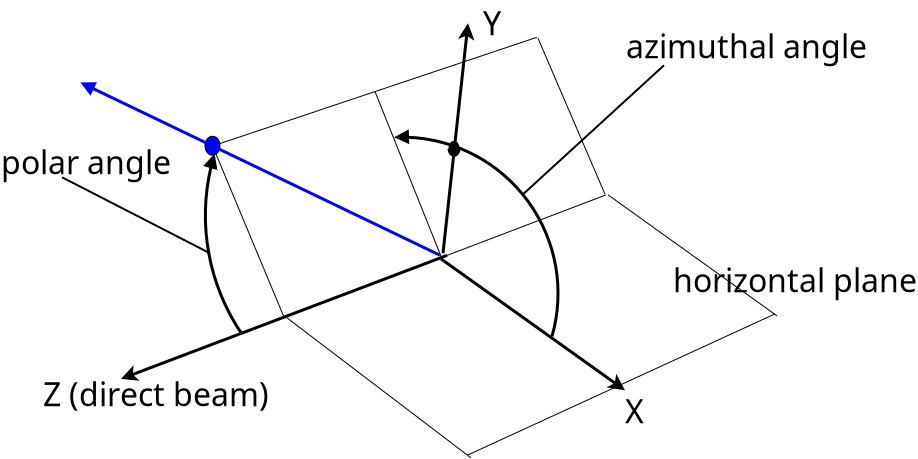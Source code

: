 <?xml version="1.0" encoding="UTF-8"?>
<dia:diagram xmlns:dia="http://www.lysator.liu.se/~alla/dia/">
  <dia:layer name="Background" visible="true">
    <dia:object type="Standard - Line" version="0" id="O0">
      <dia:attribute name="obj_pos">
        <dia:point val="14.1,14.15"/>
      </dia:attribute>
      <dia:attribute name="obj_bb">
        <dia:rectangle val="14.068,8.068;30.032,14.182"/>
      </dia:attribute>
      <dia:attribute name="conn_endpoints">
        <dia:point val="14.1,14.15"/>
        <dia:point val="30,8.1"/>
      </dia:attribute>
      <dia:attribute name="numcp">
        <dia:int val="1"/>
      </dia:attribute>
      <dia:attribute name="line_width">
        <dia:real val="0.05"/>
      </dia:attribute>
    </dia:object>
    <dia:object type="Standard - Line" version="0" id="O1">
      <dia:attribute name="obj_pos">
        <dia:point val="14.05,14.25"/>
      </dia:attribute>
      <dia:attribute name="obj_bb">
        <dia:rectangle val="14.015,14.215;23.285,21.285"/>
      </dia:attribute>
      <dia:attribute name="conn_endpoints">
        <dia:point val="14.05,14.25"/>
        <dia:point val="23.25,21.25"/>
      </dia:attribute>
      <dia:attribute name="numcp">
        <dia:int val="1"/>
      </dia:attribute>
      <dia:attribute name="line_width">
        <dia:real val="0.05"/>
      </dia:attribute>
    </dia:object>
    <dia:object type="Standard - Line" version="0" id="O2">
      <dia:attribute name="obj_pos">
        <dia:point val="30.1,8.1"/>
      </dia:attribute>
      <dia:attribute name="obj_bb">
        <dia:rectangle val="30.065,8.065;38.585,14.185"/>
      </dia:attribute>
      <dia:attribute name="conn_endpoints">
        <dia:point val="30.1,8.1"/>
        <dia:point val="38.55,14.15"/>
      </dia:attribute>
      <dia:attribute name="numcp">
        <dia:int val="1"/>
      </dia:attribute>
      <dia:attribute name="line_width">
        <dia:real val="0.05"/>
      </dia:attribute>
    </dia:object>
    <dia:object type="Standard - Line" version="0" id="O3">
      <dia:attribute name="obj_pos">
        <dia:point val="23.1,21.1"/>
      </dia:attribute>
      <dia:attribute name="obj_bb">
        <dia:rectangle val="23.067,14.017;38.483,21.133"/>
      </dia:attribute>
      <dia:attribute name="conn_endpoints">
        <dia:point val="23.1,21.1"/>
        <dia:point val="38.45,14.05"/>
      </dia:attribute>
      <dia:attribute name="numcp">
        <dia:int val="1"/>
      </dia:attribute>
      <dia:attribute name="line_width">
        <dia:real val="0.05"/>
      </dia:attribute>
    </dia:object>
    <dia:object type="Standard - Line" version="0" id="O4">
      <dia:attribute name="obj_pos">
        <dia:point val="22.05,11.125"/>
      </dia:attribute>
      <dia:attribute name="obj_bb">
        <dia:rectangle val="5.503,11.028;22.147,17.794"/>
      </dia:attribute>
      <dia:attribute name="conn_endpoints">
        <dia:point val="22.05,11.125"/>
        <dia:point val="5.75,17.3"/>
      </dia:attribute>
      <dia:attribute name="numcp">
        <dia:int val="1"/>
      </dia:attribute>
      <dia:attribute name="line_width">
        <dia:real val="0.15"/>
      </dia:attribute>
      <dia:attribute name="end_arrow">
        <dia:enum val="22"/>
      </dia:attribute>
      <dia:attribute name="end_arrow_length">
        <dia:real val="0.5"/>
      </dia:attribute>
      <dia:attribute name="end_arrow_width">
        <dia:real val="0.5"/>
      </dia:attribute>
      <dia:connections>
        <dia:connection handle="0" to="O0" connection="0"/>
      </dia:connections>
    </dia:object>
    <dia:object type="Standard - Line" version="0" id="O5">
      <dia:attribute name="obj_pos">
        <dia:point val="21.75,11.3"/>
      </dia:attribute>
      <dia:attribute name="obj_bb">
        <dia:rectangle val="21.645,11.195;31.302,18.322"/>
      </dia:attribute>
      <dia:attribute name="conn_endpoints">
        <dia:point val="21.75,11.3"/>
        <dia:point val="30.95,17.871"/>
      </dia:attribute>
      <dia:attribute name="numcp">
        <dia:int val="1"/>
      </dia:attribute>
      <dia:attribute name="line_width">
        <dia:real val="0.15"/>
      </dia:attribute>
      <dia:attribute name="end_arrow">
        <dia:enum val="22"/>
      </dia:attribute>
      <dia:attribute name="end_arrow_length">
        <dia:real val="0.5"/>
      </dia:attribute>
      <dia:attribute name="end_arrow_width">
        <dia:real val="0.5"/>
      </dia:attribute>
    </dia:object>
    <dia:object type="Standard - Line" version="0" id="O6">
      <dia:attribute name="obj_pos">
        <dia:point val="13.9,14.213"/>
      </dia:attribute>
      <dia:attribute name="obj_bb">
        <dia:rectangle val="10.317,5.667;13.933,14.245"/>
      </dia:attribute>
      <dia:attribute name="conn_endpoints">
        <dia:point val="13.9,14.213"/>
        <dia:point val="10.35,5.7"/>
      </dia:attribute>
      <dia:attribute name="numcp">
        <dia:int val="1"/>
      </dia:attribute>
      <dia:attribute name="line_width">
        <dia:real val="0.05"/>
      </dia:attribute>
      <dia:connections>
        <dia:connection handle="0" to="O4" connection="0"/>
      </dia:connections>
    </dia:object>
    <dia:object type="Standard - Line" version="0" id="O7">
      <dia:attribute name="obj_pos">
        <dia:point val="10.35,5.65"/>
      </dia:attribute>
      <dia:attribute name="obj_bb">
        <dia:rectangle val="10.318,0.187;26.582,5.682"/>
      </dia:attribute>
      <dia:attribute name="conn_endpoints">
        <dia:point val="10.35,5.65"/>
        <dia:point val="26.55,0.219"/>
      </dia:attribute>
      <dia:attribute name="numcp">
        <dia:int val="1"/>
      </dia:attribute>
      <dia:attribute name="line_width">
        <dia:real val="0.05"/>
      </dia:attribute>
    </dia:object>
    <dia:object type="Standard - Line" version="0" id="O8">
      <dia:attribute name="obj_pos">
        <dia:point val="29.95,8.069"/>
      </dia:attribute>
      <dia:attribute name="obj_bb">
        <dia:rectangle val="26.567,0.236;29.983,8.102"/>
      </dia:attribute>
      <dia:attribute name="conn_endpoints">
        <dia:point val="29.95,8.069"/>
        <dia:point val="26.6,0.269"/>
      </dia:attribute>
      <dia:attribute name="numcp">
        <dia:int val="1"/>
      </dia:attribute>
      <dia:attribute name="line_width">
        <dia:real val="0.05"/>
      </dia:attribute>
    </dia:object>
    <dia:object type="Standard - Line" version="0" id="O9">
      <dia:attribute name="obj_pos">
        <dia:point val="21.75,11.169"/>
      </dia:attribute>
      <dia:attribute name="obj_bb">
        <dia:rectangle val="18.418,2.902;21.782,11.201"/>
      </dia:attribute>
      <dia:attribute name="conn_endpoints">
        <dia:point val="21.75,11.169"/>
        <dia:point val="18.45,2.934"/>
      </dia:attribute>
      <dia:attribute name="numcp">
        <dia:int val="1"/>
      </dia:attribute>
      <dia:attribute name="line_width">
        <dia:real val="0.05"/>
      </dia:attribute>
      <dia:connections>
        <dia:connection handle="1" to="O7" connection="0"/>
      </dia:connections>
    </dia:object>
    <dia:object type="Standard - Ellipse" version="0" id="O10">
      <dia:attribute name="obj_pos">
        <dia:point val="9.95,5.169"/>
      </dia:attribute>
      <dia:attribute name="obj_bb">
        <dia:rectangle val="9.925,5.144;10.725,6.144"/>
      </dia:attribute>
      <dia:attribute name="elem_corner">
        <dia:point val="9.95,5.169"/>
      </dia:attribute>
      <dia:attribute name="elem_width">
        <dia:real val="0.75"/>
      </dia:attribute>
      <dia:attribute name="elem_height">
        <dia:real val="0.95"/>
      </dia:attribute>
      <dia:attribute name="border_width">
        <dia:real val="0.05"/>
      </dia:attribute>
      <dia:attribute name="inner_color">
        <dia:color val="#0000ff"/>
      </dia:attribute>
    </dia:object>
    <dia:object type="Standard - Line" version="0" id="O11">
      <dia:attribute name="obj_pos">
        <dia:point val="21.7,11.119"/>
      </dia:attribute>
      <dia:attribute name="obj_bb">
        <dia:rectangle val="3.516,2.036;21.8,11.219"/>
      </dia:attribute>
      <dia:attribute name="conn_endpoints">
        <dia:point val="21.7,11.119"/>
        <dia:point val="3.8,2.519"/>
      </dia:attribute>
      <dia:attribute name="numcp">
        <dia:int val="1"/>
      </dia:attribute>
      <dia:attribute name="line_color">
        <dia:color val="#0000ff"/>
      </dia:attribute>
      <dia:attribute name="line_width">
        <dia:real val="0.15"/>
      </dia:attribute>
      <dia:attribute name="end_arrow">
        <dia:enum val="3"/>
      </dia:attribute>
      <dia:attribute name="end_arrow_length">
        <dia:real val="0.5"/>
      </dia:attribute>
      <dia:attribute name="end_arrow_width">
        <dia:real val="0.5"/>
      </dia:attribute>
    </dia:object>
    <dia:object type="Standard - Arc" version="0" id="O12">
      <dia:attribute name="obj_pos">
        <dia:point val="11.8,15.069"/>
      </dia:attribute>
      <dia:attribute name="obj_bb">
        <dia:rectangle val="9.841,5.492;11.886,15.155"/>
      </dia:attribute>
      <dia:attribute name="conn_endpoints">
        <dia:point val="11.8,15.069"/>
        <dia:point val="10.325,5.644"/>
      </dia:attribute>
      <dia:attribute name="curve_distance">
        <dia:real val="-1.018"/>
      </dia:attribute>
      <dia:attribute name="line_width">
        <dia:real val="0.15"/>
      </dia:attribute>
      <dia:attribute name="end_arrow">
        <dia:enum val="3"/>
      </dia:attribute>
      <dia:attribute name="end_arrow_length">
        <dia:real val="0.5"/>
      </dia:attribute>
      <dia:attribute name="end_arrow_width">
        <dia:real val="0.5"/>
      </dia:attribute>
      <dia:connections>
        <dia:connection handle="1" to="O10" connection="8"/>
      </dia:connections>
    </dia:object>
    <dia:object type="Standard - Arc" version="0" id="O13">
      <dia:attribute name="obj_pos">
        <dia:point val="27.3,15.171"/>
      </dia:attribute>
      <dia:attribute name="obj_bb">
        <dia:rectangle val="19.06,5.138;27.676,15.277"/>
      </dia:attribute>
      <dia:attribute name="conn_endpoints">
        <dia:point val="27.3,15.171"/>
        <dia:point val="19.5,5.219"/>
      </dia:attribute>
      <dia:attribute name="curve_distance">
        <dia:real val="3.225"/>
      </dia:attribute>
      <dia:attribute name="line_width">
        <dia:real val="0.15"/>
      </dia:attribute>
      <dia:attribute name="end_arrow">
        <dia:enum val="3"/>
      </dia:attribute>
      <dia:attribute name="end_arrow_length">
        <dia:real val="0.5"/>
      </dia:attribute>
      <dia:attribute name="end_arrow_width">
        <dia:real val="0.5"/>
      </dia:attribute>
    </dia:object>
    <dia:object type="Standard - Text" version="0" id="O14">
      <dia:attribute name="obj_pos">
        <dia:point val="1.85,18.669"/>
      </dia:attribute>
      <dia:attribute name="obj_bb">
        <dia:rectangle val="1.85,17.121;11.748,19.664"/>
      </dia:attribute>
      <dia:attribute name="text">
        <dia:composite type="text">
          <dia:attribute name="string">
            <dia:string>#Z (direct beam)#</dia:string>
          </dia:attribute>
          <dia:attribute name="font">
            <dia:font family="sans" style="0" name="Helvetica"/>
          </dia:attribute>
          <dia:attribute name="height">
            <dia:real val="2"/>
          </dia:attribute>
          <dia:attribute name="pos">
            <dia:point val="1.85,18.669"/>
          </dia:attribute>
          <dia:attribute name="color">
            <dia:color val="#000000"/>
          </dia:attribute>
          <dia:attribute name="alignment">
            <dia:enum val="0"/>
          </dia:attribute>
        </dia:composite>
      </dia:attribute>
    </dia:object>
    <dia:object type="Standard - Text" version="0" id="O15">
      <dia:attribute name="obj_pos">
        <dia:point val="30.95,19.519"/>
      </dia:attribute>
      <dia:attribute name="obj_bb">
        <dia:rectangle val="30.902,17.971;31.9,20.514"/>
      </dia:attribute>
      <dia:attribute name="text">
        <dia:composite type="text">
          <dia:attribute name="string">
            <dia:string>#X#</dia:string>
          </dia:attribute>
          <dia:attribute name="font">
            <dia:font family="sans" style="0" name="Helvetica"/>
          </dia:attribute>
          <dia:attribute name="height">
            <dia:real val="2"/>
          </dia:attribute>
          <dia:attribute name="pos">
            <dia:point val="30.95,19.519"/>
          </dia:attribute>
          <dia:attribute name="color">
            <dia:color val="#000000"/>
          </dia:attribute>
          <dia:attribute name="alignment">
            <dia:enum val="0"/>
          </dia:attribute>
        </dia:composite>
      </dia:attribute>
    </dia:object>
    <dia:object type="Standard - Line" version="0" id="O16">
      <dia:attribute name="obj_pos">
        <dia:point val="21.85,11.019"/>
      </dia:attribute>
      <dia:attribute name="obj_bb">
        <dia:rectangle val="21.767,-0.61;23.605,11.101"/>
      </dia:attribute>
      <dia:attribute name="conn_endpoints">
        <dia:point val="21.85,11.019"/>
        <dia:point val="23.1,-0.481"/>
      </dia:attribute>
      <dia:attribute name="numcp">
        <dia:int val="1"/>
      </dia:attribute>
      <dia:attribute name="line_width">
        <dia:real val="0.15"/>
      </dia:attribute>
      <dia:attribute name="end_arrow">
        <dia:enum val="22"/>
      </dia:attribute>
      <dia:attribute name="end_arrow_length">
        <dia:real val="0.5"/>
      </dia:attribute>
      <dia:attribute name="end_arrow_width">
        <dia:real val="0.5"/>
      </dia:attribute>
    </dia:object>
    <dia:object type="Standard - Text" version="0" id="O17">
      <dia:attribute name="obj_pos">
        <dia:point val="23.85,0.119"/>
      </dia:attribute>
      <dia:attribute name="obj_bb">
        <dia:rectangle val="23.85,-1.429;24.848,1.114"/>
      </dia:attribute>
      <dia:attribute name="text">
        <dia:composite type="text">
          <dia:attribute name="string">
            <dia:string>#Y#</dia:string>
          </dia:attribute>
          <dia:attribute name="font">
            <dia:font family="sans" style="0" name="Helvetica"/>
          </dia:attribute>
          <dia:attribute name="height">
            <dia:real val="2"/>
          </dia:attribute>
          <dia:attribute name="pos">
            <dia:point val="23.85,0.119"/>
          </dia:attribute>
          <dia:attribute name="color">
            <dia:color val="#000000"/>
          </dia:attribute>
          <dia:attribute name="alignment">
            <dia:enum val="0"/>
          </dia:attribute>
        </dia:composite>
      </dia:attribute>
    </dia:object>
    <dia:object type="Standard - Text" version="0" id="O18">
      <dia:attribute name="obj_pos">
        <dia:point val="33.35,12.971"/>
      </dia:attribute>
      <dia:attribute name="obj_bb">
        <dia:rectangle val="33.35,11.424;43.547,13.966"/>
      </dia:attribute>
      <dia:attribute name="text">
        <dia:composite type="text">
          <dia:attribute name="string">
            <dia:string>#horizontal plane#</dia:string>
          </dia:attribute>
          <dia:attribute name="font">
            <dia:font family="sans" style="0" name="Helvetica"/>
          </dia:attribute>
          <dia:attribute name="height">
            <dia:real val="2"/>
          </dia:attribute>
          <dia:attribute name="pos">
            <dia:point val="33.35,12.971"/>
          </dia:attribute>
          <dia:attribute name="color">
            <dia:color val="#000000"/>
          </dia:attribute>
          <dia:attribute name="alignment">
            <dia:enum val="0"/>
          </dia:attribute>
        </dia:composite>
      </dia:attribute>
    </dia:object>
    <dia:object type="Standard - Text" version="0" id="O19">
      <dia:attribute name="obj_pos">
        <dia:point val="-0.25,7.071"/>
      </dia:attribute>
      <dia:attribute name="obj_bb">
        <dia:rectangle val="-0.25,5.524;6.897,8.066"/>
      </dia:attribute>
      <dia:attribute name="text">
        <dia:composite type="text">
          <dia:attribute name="string">
            <dia:string>#polar angle#</dia:string>
          </dia:attribute>
          <dia:attribute name="font">
            <dia:font family="sans" style="0" name="Helvetica"/>
          </dia:attribute>
          <dia:attribute name="height">
            <dia:real val="2"/>
          </dia:attribute>
          <dia:attribute name="pos">
            <dia:point val="-0.25,7.071"/>
          </dia:attribute>
          <dia:attribute name="color">
            <dia:color val="#000000"/>
          </dia:attribute>
          <dia:attribute name="alignment">
            <dia:enum val="0"/>
          </dia:attribute>
        </dia:composite>
      </dia:attribute>
    </dia:object>
    <dia:object type="Standard - Line" version="0" id="O20">
      <dia:attribute name="obj_pos">
        <dia:point val="2.8,7.221"/>
      </dia:attribute>
      <dia:attribute name="obj_bb">
        <dia:rectangle val="2.733,7.154;10.267,11.089"/>
      </dia:attribute>
      <dia:attribute name="conn_endpoints">
        <dia:point val="2.8,7.221"/>
        <dia:point val="10.2,11.021"/>
      </dia:attribute>
      <dia:attribute name="numcp">
        <dia:int val="1"/>
      </dia:attribute>
    </dia:object>
    <dia:object type="Standard - Text" version="0" id="O21">
      <dia:attribute name="obj_pos">
        <dia:point val="31,1.271"/>
      </dia:attribute>
      <dia:attribute name="obj_bb">
        <dia:rectangle val="31,-0.276;41.097,2.266"/>
      </dia:attribute>
      <dia:attribute name="text">
        <dia:composite type="text">
          <dia:attribute name="string">
            <dia:string>#azimuthal angle#</dia:string>
          </dia:attribute>
          <dia:attribute name="font">
            <dia:font family="sans" style="0" name="Helvetica"/>
          </dia:attribute>
          <dia:attribute name="height">
            <dia:real val="2"/>
          </dia:attribute>
          <dia:attribute name="pos">
            <dia:point val="31,1.271"/>
          </dia:attribute>
          <dia:attribute name="color">
            <dia:color val="#000000"/>
          </dia:attribute>
          <dia:attribute name="alignment">
            <dia:enum val="0"/>
          </dia:attribute>
        </dia:composite>
      </dia:attribute>
    </dia:object>
    <dia:object type="Standard - Line" version="0" id="O22">
      <dia:attribute name="obj_pos">
        <dia:point val="32.9,1.621"/>
      </dia:attribute>
      <dia:attribute name="obj_bb">
        <dia:rectangle val="25.779,1.551;32.971,8.142"/>
      </dia:attribute>
      <dia:attribute name="conn_endpoints">
        <dia:point val="32.9,1.621"/>
        <dia:point val="25.85,8.071"/>
      </dia:attribute>
      <dia:attribute name="numcp">
        <dia:int val="1"/>
      </dia:attribute>
    </dia:object>
    <dia:object type="Standard - Ellipse" version="0" id="O23">
      <dia:attribute name="obj_pos">
        <dia:point val="22.125,5.396"/>
      </dia:attribute>
      <dia:attribute name="obj_bb">
        <dia:rectangle val="22.075,5.346;22.725,6.196"/>
      </dia:attribute>
      <dia:attribute name="elem_corner">
        <dia:point val="22.125,5.396"/>
      </dia:attribute>
      <dia:attribute name="elem_width">
        <dia:real val="0.55"/>
      </dia:attribute>
      <dia:attribute name="elem_height">
        <dia:real val="0.75"/>
      </dia:attribute>
      <dia:attribute name="inner_color">
        <dia:color val="#000000"/>
      </dia:attribute>
      <dia:attribute name="line_style">
        <dia:enum val="1"/>
      </dia:attribute>
    </dia:object>
  </dia:layer>
</dia:diagram>
